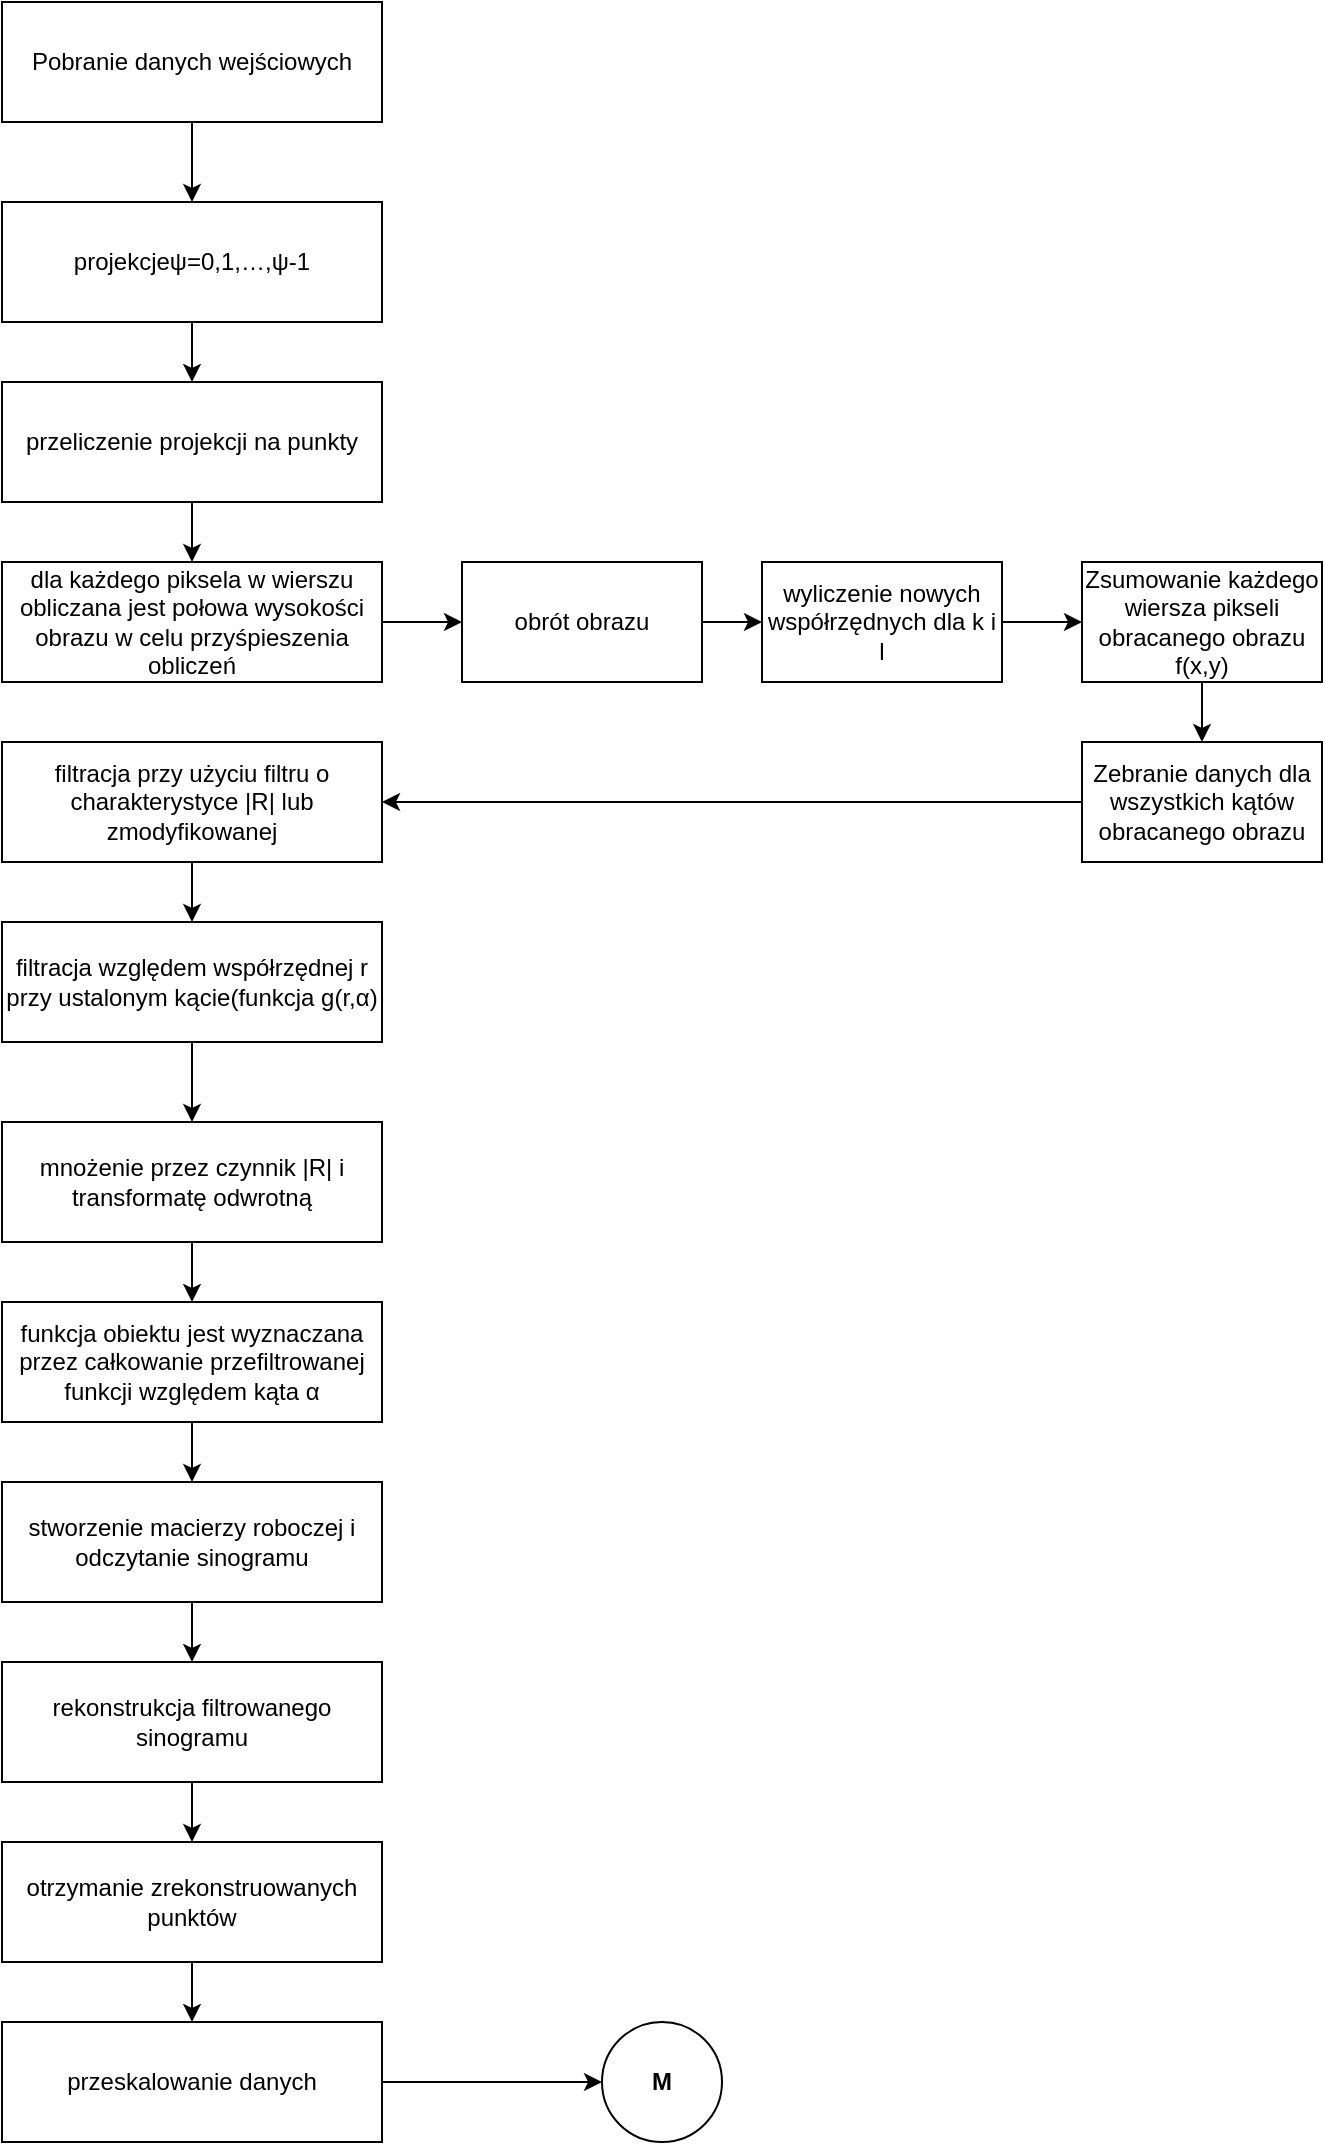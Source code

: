 <mxfile version="13.6.6" type="github">
  <diagram id="C5RBs43oDa-KdzZeNtuy" name="Page-1">
    <mxGraphModel dx="1014" dy="542" grid="1" gridSize="10" guides="1" tooltips="1" connect="1" arrows="1" fold="1" page="1" pageScale="1" pageWidth="827" pageHeight="1169" background="#ffffff" math="0" shadow="0">
      <root>
        <mxCell id="WIyWlLk6GJQsqaUBKTNV-0" />
        <mxCell id="WIyWlLk6GJQsqaUBKTNV-1" parent="WIyWlLk6GJQsqaUBKTNV-0" />
        <mxCell id="zT3XRGbsFDpiWoL-lUUG-2" value="" style="edgeStyle=orthogonalEdgeStyle;rounded=0;orthogonalLoop=1;jettySize=auto;html=1;" edge="1" parent="WIyWlLk6GJQsqaUBKTNV-1" source="zT3XRGbsFDpiWoL-lUUG-0" target="zT3XRGbsFDpiWoL-lUUG-1">
          <mxGeometry relative="1" as="geometry" />
        </mxCell>
        <mxCell id="zT3XRGbsFDpiWoL-lUUG-0" value="Pobranie danych wejściowych" style="rounded=0;whiteSpace=wrap;html=1;" vertex="1" parent="WIyWlLk6GJQsqaUBKTNV-1">
          <mxGeometry x="70" y="60" width="190" height="60" as="geometry" />
        </mxCell>
        <mxCell id="zT3XRGbsFDpiWoL-lUUG-4" value="" style="edgeStyle=orthogonalEdgeStyle;rounded=0;orthogonalLoop=1;jettySize=auto;html=1;" edge="1" parent="WIyWlLk6GJQsqaUBKTNV-1" source="zT3XRGbsFDpiWoL-lUUG-1" target="zT3XRGbsFDpiWoL-lUUG-3">
          <mxGeometry relative="1" as="geometry" />
        </mxCell>
        <mxCell id="zT3XRGbsFDpiWoL-lUUG-1" value="projekcjeψ=0,1,…,ψ-1" style="rounded=0;whiteSpace=wrap;html=1;" vertex="1" parent="WIyWlLk6GJQsqaUBKTNV-1">
          <mxGeometry x="70" y="160" width="190" height="60" as="geometry" />
        </mxCell>
        <mxCell id="zT3XRGbsFDpiWoL-lUUG-6" value="" style="edgeStyle=orthogonalEdgeStyle;rounded=0;orthogonalLoop=1;jettySize=auto;html=1;" edge="1" parent="WIyWlLk6GJQsqaUBKTNV-1" source="zT3XRGbsFDpiWoL-lUUG-3" target="zT3XRGbsFDpiWoL-lUUG-5">
          <mxGeometry relative="1" as="geometry" />
        </mxCell>
        <mxCell id="zT3XRGbsFDpiWoL-lUUG-3" value="przeliczenie projekcji na punkty " style="rounded=0;whiteSpace=wrap;html=1;" vertex="1" parent="WIyWlLk6GJQsqaUBKTNV-1">
          <mxGeometry x="70" y="250" width="190" height="60" as="geometry" />
        </mxCell>
        <mxCell id="zT3XRGbsFDpiWoL-lUUG-26" value="" style="edgeStyle=orthogonalEdgeStyle;rounded=0;orthogonalLoop=1;jettySize=auto;html=1;" edge="1" parent="WIyWlLk6GJQsqaUBKTNV-1" source="zT3XRGbsFDpiWoL-lUUG-5" target="zT3XRGbsFDpiWoL-lUUG-25">
          <mxGeometry relative="1" as="geometry" />
        </mxCell>
        <mxCell id="zT3XRGbsFDpiWoL-lUUG-5" value="dla każdego piksela w wierszu obliczana jest połowa wysokości obrazu w celu przyśpieszenia obliczeń" style="rounded=0;whiteSpace=wrap;html=1;" vertex="1" parent="WIyWlLk6GJQsqaUBKTNV-1">
          <mxGeometry x="70" y="340" width="190" height="60" as="geometry" />
        </mxCell>
        <mxCell id="zT3XRGbsFDpiWoL-lUUG-10" value="" style="edgeStyle=orthogonalEdgeStyle;rounded=0;orthogonalLoop=1;jettySize=auto;html=1;" edge="1" parent="WIyWlLk6GJQsqaUBKTNV-1" source="zT3XRGbsFDpiWoL-lUUG-7" target="zT3XRGbsFDpiWoL-lUUG-9">
          <mxGeometry relative="1" as="geometry" />
        </mxCell>
        <mxCell id="zT3XRGbsFDpiWoL-lUUG-7" value="filtracja przy użyciu filtru o charakterystyce |R| lub zmodyfikowanej" style="rounded=0;whiteSpace=wrap;html=1;" vertex="1" parent="WIyWlLk6GJQsqaUBKTNV-1">
          <mxGeometry x="70" y="430" width="190" height="60" as="geometry" />
        </mxCell>
        <mxCell id="zT3XRGbsFDpiWoL-lUUG-12" value="" style="edgeStyle=orthogonalEdgeStyle;rounded=0;orthogonalLoop=1;jettySize=auto;html=1;" edge="1" parent="WIyWlLk6GJQsqaUBKTNV-1" source="zT3XRGbsFDpiWoL-lUUG-9" target="zT3XRGbsFDpiWoL-lUUG-11">
          <mxGeometry relative="1" as="geometry" />
        </mxCell>
        <mxCell id="zT3XRGbsFDpiWoL-lUUG-9" value="filtracja względem współrzędnej r przy ustalonym kącie(funkcja g(r,α)" style="rounded=0;whiteSpace=wrap;html=1;" vertex="1" parent="WIyWlLk6GJQsqaUBKTNV-1">
          <mxGeometry x="70" y="520" width="190" height="60" as="geometry" />
        </mxCell>
        <mxCell id="zT3XRGbsFDpiWoL-lUUG-14" value="" style="edgeStyle=orthogonalEdgeStyle;rounded=0;orthogonalLoop=1;jettySize=auto;html=1;" edge="1" parent="WIyWlLk6GJQsqaUBKTNV-1" source="zT3XRGbsFDpiWoL-lUUG-11" target="zT3XRGbsFDpiWoL-lUUG-13">
          <mxGeometry relative="1" as="geometry" />
        </mxCell>
        <mxCell id="zT3XRGbsFDpiWoL-lUUG-11" value="mnożenie przez czynnik |R| i transformatę odwrotną" style="rounded=0;whiteSpace=wrap;html=1;" vertex="1" parent="WIyWlLk6GJQsqaUBKTNV-1">
          <mxGeometry x="70" y="620" width="190" height="60" as="geometry" />
        </mxCell>
        <mxCell id="zT3XRGbsFDpiWoL-lUUG-16" value="" style="edgeStyle=orthogonalEdgeStyle;rounded=0;orthogonalLoop=1;jettySize=auto;html=1;" edge="1" parent="WIyWlLk6GJQsqaUBKTNV-1" source="zT3XRGbsFDpiWoL-lUUG-13" target="zT3XRGbsFDpiWoL-lUUG-15">
          <mxGeometry relative="1" as="geometry" />
        </mxCell>
        <mxCell id="zT3XRGbsFDpiWoL-lUUG-13" value="funkcja obiektu jest wyznaczana przez całkowanie przefiltrowanej funkcji względem kąta α" style="rounded=0;whiteSpace=wrap;html=1;" vertex="1" parent="WIyWlLk6GJQsqaUBKTNV-1">
          <mxGeometry x="70" y="710" width="190" height="60" as="geometry" />
        </mxCell>
        <mxCell id="zT3XRGbsFDpiWoL-lUUG-18" value="" style="edgeStyle=orthogonalEdgeStyle;rounded=0;orthogonalLoop=1;jettySize=auto;html=1;" edge="1" parent="WIyWlLk6GJQsqaUBKTNV-1" source="zT3XRGbsFDpiWoL-lUUG-15" target="zT3XRGbsFDpiWoL-lUUG-17">
          <mxGeometry relative="1" as="geometry" />
        </mxCell>
        <mxCell id="zT3XRGbsFDpiWoL-lUUG-15" value="stworzenie macierzy roboczej i odczytanie sinogramu" style="rounded=0;whiteSpace=wrap;html=1;" vertex="1" parent="WIyWlLk6GJQsqaUBKTNV-1">
          <mxGeometry x="70" y="800" width="190" height="60" as="geometry" />
        </mxCell>
        <mxCell id="zT3XRGbsFDpiWoL-lUUG-20" value="" style="edgeStyle=orthogonalEdgeStyle;rounded=0;orthogonalLoop=1;jettySize=auto;html=1;" edge="1" parent="WIyWlLk6GJQsqaUBKTNV-1" source="zT3XRGbsFDpiWoL-lUUG-17" target="zT3XRGbsFDpiWoL-lUUG-19">
          <mxGeometry relative="1" as="geometry" />
        </mxCell>
        <mxCell id="zT3XRGbsFDpiWoL-lUUG-17" value="rekonstrukcja filtrowanego sinogramu" style="rounded=0;whiteSpace=wrap;html=1;" vertex="1" parent="WIyWlLk6GJQsqaUBKTNV-1">
          <mxGeometry x="70" y="890" width="190" height="60" as="geometry" />
        </mxCell>
        <mxCell id="zT3XRGbsFDpiWoL-lUUG-34" value="" style="edgeStyle=orthogonalEdgeStyle;rounded=0;orthogonalLoop=1;jettySize=auto;html=1;" edge="1" parent="WIyWlLk6GJQsqaUBKTNV-1" source="zT3XRGbsFDpiWoL-lUUG-19" target="zT3XRGbsFDpiWoL-lUUG-21">
          <mxGeometry relative="1" as="geometry" />
        </mxCell>
        <mxCell id="zT3XRGbsFDpiWoL-lUUG-19" value="otrzymanie zrekonstruowanych punktów" style="rounded=0;whiteSpace=wrap;html=1;" vertex="1" parent="WIyWlLk6GJQsqaUBKTNV-1">
          <mxGeometry x="70" y="980" width="190" height="60" as="geometry" />
        </mxCell>
        <mxCell id="zT3XRGbsFDpiWoL-lUUG-35" value="" style="edgeStyle=orthogonalEdgeStyle;rounded=0;orthogonalLoop=1;jettySize=auto;html=1;" edge="1" parent="WIyWlLk6GJQsqaUBKTNV-1" source="zT3XRGbsFDpiWoL-lUUG-21" target="zT3XRGbsFDpiWoL-lUUG-23">
          <mxGeometry relative="1" as="geometry" />
        </mxCell>
        <mxCell id="zT3XRGbsFDpiWoL-lUUG-21" value="przeskalowanie danych" style="rounded=0;whiteSpace=wrap;html=1;" vertex="1" parent="WIyWlLk6GJQsqaUBKTNV-1">
          <mxGeometry x="70" y="1070" width="190" height="60" as="geometry" />
        </mxCell>
        <mxCell id="zT3XRGbsFDpiWoL-lUUG-23" value="&lt;b&gt;M&lt;/b&gt;" style="ellipse;whiteSpace=wrap;html=1;aspect=fixed;" vertex="1" parent="WIyWlLk6GJQsqaUBKTNV-1">
          <mxGeometry x="370" y="1070" width="60" height="60" as="geometry" />
        </mxCell>
        <mxCell id="zT3XRGbsFDpiWoL-lUUG-28" value="" style="edgeStyle=orthogonalEdgeStyle;rounded=0;orthogonalLoop=1;jettySize=auto;html=1;" edge="1" parent="WIyWlLk6GJQsqaUBKTNV-1" source="zT3XRGbsFDpiWoL-lUUG-25" target="zT3XRGbsFDpiWoL-lUUG-27">
          <mxGeometry relative="1" as="geometry" />
        </mxCell>
        <mxCell id="zT3XRGbsFDpiWoL-lUUG-25" value="obrót obrazu" style="rounded=0;whiteSpace=wrap;html=1;" vertex="1" parent="WIyWlLk6GJQsqaUBKTNV-1">
          <mxGeometry x="300" y="340" width="120" height="60" as="geometry" />
        </mxCell>
        <mxCell id="zT3XRGbsFDpiWoL-lUUG-30" value="" style="edgeStyle=orthogonalEdgeStyle;rounded=0;orthogonalLoop=1;jettySize=auto;html=1;" edge="1" parent="WIyWlLk6GJQsqaUBKTNV-1" source="zT3XRGbsFDpiWoL-lUUG-27" target="zT3XRGbsFDpiWoL-lUUG-29">
          <mxGeometry relative="1" as="geometry" />
        </mxCell>
        <mxCell id="zT3XRGbsFDpiWoL-lUUG-27" value="wyliczenie nowych współrzędnych dla k i l" style="rounded=0;whiteSpace=wrap;html=1;" vertex="1" parent="WIyWlLk6GJQsqaUBKTNV-1">
          <mxGeometry x="450" y="340" width="120" height="60" as="geometry" />
        </mxCell>
        <mxCell id="zT3XRGbsFDpiWoL-lUUG-32" value="" style="edgeStyle=orthogonalEdgeStyle;rounded=0;orthogonalLoop=1;jettySize=auto;html=1;" edge="1" parent="WIyWlLk6GJQsqaUBKTNV-1" source="zT3XRGbsFDpiWoL-lUUG-29" target="zT3XRGbsFDpiWoL-lUUG-31">
          <mxGeometry relative="1" as="geometry" />
        </mxCell>
        <mxCell id="zT3XRGbsFDpiWoL-lUUG-29" value="&lt;div&gt;Zsumowanie każdego wiersza pikseli obracanego obrazu f(x,y)&lt;br&gt;&lt;/div&gt;" style="rounded=0;whiteSpace=wrap;html=1;" vertex="1" parent="WIyWlLk6GJQsqaUBKTNV-1">
          <mxGeometry x="610" y="340" width="120" height="60" as="geometry" />
        </mxCell>
        <mxCell id="zT3XRGbsFDpiWoL-lUUG-33" value="" style="edgeStyle=orthogonalEdgeStyle;rounded=0;orthogonalLoop=1;jettySize=auto;html=1;" edge="1" parent="WIyWlLk6GJQsqaUBKTNV-1" source="zT3XRGbsFDpiWoL-lUUG-31" target="zT3XRGbsFDpiWoL-lUUG-7">
          <mxGeometry relative="1" as="geometry" />
        </mxCell>
        <mxCell id="zT3XRGbsFDpiWoL-lUUG-31" value="Zebranie danych dla wszystkich kątów obracanego obrazu" style="rounded=0;whiteSpace=wrap;html=1;" vertex="1" parent="WIyWlLk6GJQsqaUBKTNV-1">
          <mxGeometry x="610" y="430" width="120" height="60" as="geometry" />
        </mxCell>
      </root>
    </mxGraphModel>
  </diagram>
</mxfile>
